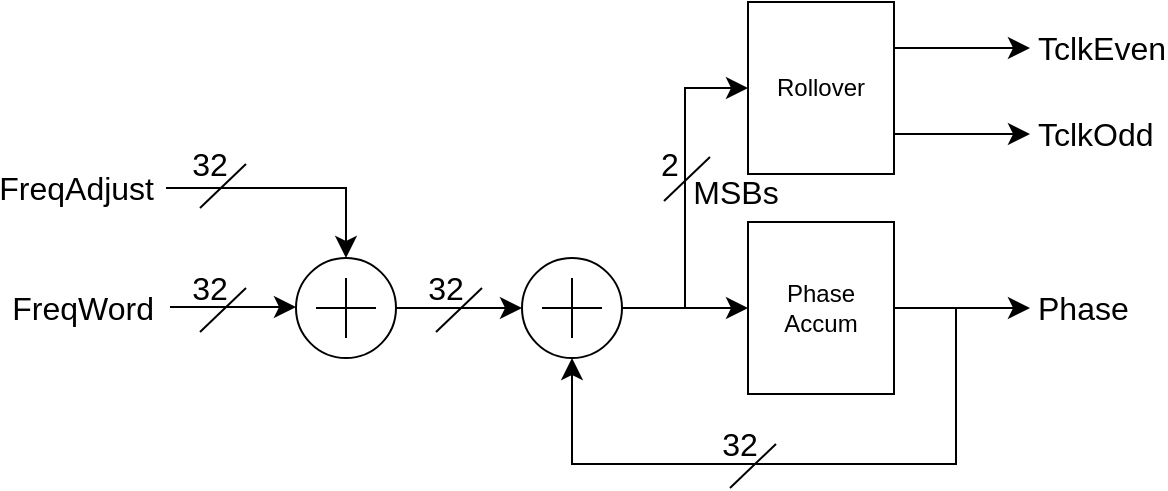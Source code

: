<mxfile version="24.2.5" type="device">
  <diagram name="Page-1" id="Tfi32AEJIZfwiZcTV52u">
    <mxGraphModel dx="1412" dy="1100" grid="0" gridSize="10" guides="1" tooltips="1" connect="1" arrows="1" fold="1" page="0" pageScale="1" pageWidth="850" pageHeight="1100" math="0" shadow="0">
      <root>
        <mxCell id="0" />
        <mxCell id="1" parent="0" />
        <mxCell id="6626HiY_741l3vjXgiHe-1" value="Phase&lt;div&gt;Accum&lt;/div&gt;" style="rounded=0;whiteSpace=wrap;html=1;" vertex="1" parent="1">
          <mxGeometry x="158" y="25" width="73" height="86" as="geometry" />
        </mxCell>
        <mxCell id="6626HiY_741l3vjXgiHe-2" value="" style="verticalLabelPosition=bottom;shadow=0;dashed=0;align=center;html=1;verticalAlign=top;shape=mxgraph.electrical.abstract.summation_point;" vertex="1" parent="1">
          <mxGeometry x="45" y="43" width="50" height="50" as="geometry" />
        </mxCell>
        <mxCell id="6626HiY_741l3vjXgiHe-3" value="" style="endArrow=classic;html=1;rounded=0;fontSize=12;startSize=8;endSize=8;curved=1;exitX=1;exitY=0.5;exitDx=0;exitDy=0;exitPerimeter=0;entryX=0;entryY=0.5;entryDx=0;entryDy=0;" edge="1" parent="1" source="6626HiY_741l3vjXgiHe-2" target="6626HiY_741l3vjXgiHe-1">
          <mxGeometry width="50" height="50" relative="1" as="geometry">
            <mxPoint x="175" y="225" as="sourcePoint" />
            <mxPoint x="225" y="175" as="targetPoint" />
          </mxGeometry>
        </mxCell>
        <mxCell id="6626HiY_741l3vjXgiHe-4" value="" style="endArrow=classic;html=1;rounded=0;fontSize=12;startSize=8;endSize=8;curved=1;exitX=1;exitY=0.5;exitDx=0;exitDy=0;" edge="1" parent="1" source="6626HiY_741l3vjXgiHe-1">
          <mxGeometry width="50" height="50" relative="1" as="geometry">
            <mxPoint x="175" y="225" as="sourcePoint" />
            <mxPoint x="299" y="68" as="targetPoint" />
          </mxGeometry>
        </mxCell>
        <mxCell id="6626HiY_741l3vjXgiHe-5" value="" style="verticalLabelPosition=bottom;shadow=0;dashed=0;align=center;html=1;verticalAlign=top;shape=mxgraph.electrical.abstract.summation_point;" vertex="1" parent="1">
          <mxGeometry x="-68" y="43" width="50" height="50" as="geometry" />
        </mxCell>
        <mxCell id="6626HiY_741l3vjXgiHe-6" value="" style="endArrow=classic;html=1;rounded=0;fontSize=12;startSize=8;endSize=8;curved=1;exitX=1;exitY=0.5;exitDx=0;exitDy=0;exitPerimeter=0;entryX=0;entryY=0.5;entryDx=0;entryDy=0;entryPerimeter=0;" edge="1" parent="1" source="6626HiY_741l3vjXgiHe-5" target="6626HiY_741l3vjXgiHe-2">
          <mxGeometry width="50" height="50" relative="1" as="geometry">
            <mxPoint x="175" y="225" as="sourcePoint" />
            <mxPoint x="225" y="175" as="targetPoint" />
          </mxGeometry>
        </mxCell>
        <mxCell id="6626HiY_741l3vjXgiHe-7" value="Rollover" style="rounded=0;whiteSpace=wrap;html=1;" vertex="1" parent="1">
          <mxGeometry x="158" y="-85" width="73" height="86" as="geometry" />
        </mxCell>
        <mxCell id="6626HiY_741l3vjXgiHe-8" value="" style="edgeStyle=elbowEdgeStyle;elbow=horizontal;endArrow=classic;html=1;curved=0;rounded=0;endSize=8;startSize=8;fontSize=12;entryX=0;entryY=0.5;entryDx=0;entryDy=0;exitX=1;exitY=0.5;exitDx=0;exitDy=0;exitPerimeter=0;" edge="1" parent="1" source="6626HiY_741l3vjXgiHe-2" target="6626HiY_741l3vjXgiHe-7">
          <mxGeometry width="50" height="50" relative="1" as="geometry">
            <mxPoint x="60" y="158" as="sourcePoint" />
            <mxPoint x="110" y="108" as="targetPoint" />
          </mxGeometry>
        </mxCell>
        <mxCell id="6626HiY_741l3vjXgiHe-11" value="" style="endArrow=classic;html=1;rounded=0;fontSize=12;startSize=8;endSize=8;curved=1;exitX=1;exitY=0.5;exitDx=0;exitDy=0;" edge="1" parent="1">
          <mxGeometry width="50" height="50" relative="1" as="geometry">
            <mxPoint x="231" y="-19" as="sourcePoint" />
            <mxPoint x="299" y="-19" as="targetPoint" />
          </mxGeometry>
        </mxCell>
        <mxCell id="6626HiY_741l3vjXgiHe-12" value="" style="endArrow=classic;html=1;rounded=0;fontSize=12;startSize=8;endSize=8;curved=1;exitX=1;exitY=0.5;exitDx=0;exitDy=0;" edge="1" parent="1">
          <mxGeometry width="50" height="50" relative="1" as="geometry">
            <mxPoint x="231" y="-62" as="sourcePoint" />
            <mxPoint x="299" y="-62" as="targetPoint" />
          </mxGeometry>
        </mxCell>
        <mxCell id="6626HiY_741l3vjXgiHe-13" value="Phase" style="text;strokeColor=none;fillColor=none;html=1;align=left;verticalAlign=middle;whiteSpace=wrap;rounded=0;fontSize=16;" vertex="1" parent="1">
          <mxGeometry x="301" y="53" width="60" height="30" as="geometry" />
        </mxCell>
        <mxCell id="6626HiY_741l3vjXgiHe-14" value="TclkEven" style="text;strokeColor=none;fillColor=none;html=1;align=left;verticalAlign=middle;whiteSpace=wrap;rounded=0;fontSize=16;" vertex="1" parent="1">
          <mxGeometry x="301" y="-77" width="60" height="30" as="geometry" />
        </mxCell>
        <mxCell id="6626HiY_741l3vjXgiHe-15" value="TclkOdd" style="text;strokeColor=none;fillColor=none;html=1;align=left;verticalAlign=middle;whiteSpace=wrap;rounded=0;fontSize=16;" vertex="1" parent="1">
          <mxGeometry x="301" y="-34" width="60" height="30" as="geometry" />
        </mxCell>
        <mxCell id="6626HiY_741l3vjXgiHe-17" value="" style="endArrow=classic;html=1;rounded=0;fontSize=12;startSize=8;endSize=8;curved=1;exitX=1;exitY=0.5;exitDx=0;exitDy=0;exitPerimeter=0;entryX=0;entryY=0.5;entryDx=0;entryDy=0;entryPerimeter=0;" edge="1" parent="1">
          <mxGeometry width="50" height="50" relative="1" as="geometry">
            <mxPoint x="-131" y="67.5" as="sourcePoint" />
            <mxPoint x="-68" y="67.5" as="targetPoint" />
          </mxGeometry>
        </mxCell>
        <mxCell id="6626HiY_741l3vjXgiHe-18" value="" style="edgeStyle=segmentEdgeStyle;endArrow=classic;html=1;curved=0;rounded=0;endSize=8;startSize=8;fontSize=12;entryX=0.5;entryY=0;entryDx=0;entryDy=0;entryPerimeter=0;" edge="1" parent="1" target="6626HiY_741l3vjXgiHe-5">
          <mxGeometry width="50" height="50" relative="1" as="geometry">
            <mxPoint x="-133" y="8" as="sourcePoint" />
            <mxPoint x="110" y="108" as="targetPoint" />
          </mxGeometry>
        </mxCell>
        <mxCell id="6626HiY_741l3vjXgiHe-19" value="" style="edgeStyle=elbowEdgeStyle;elbow=vertical;endArrow=classic;html=1;curved=0;rounded=0;endSize=8;startSize=8;fontSize=12;entryX=0.5;entryY=1;entryDx=0;entryDy=0;entryPerimeter=0;" edge="1" parent="1" target="6626HiY_741l3vjXgiHe-2">
          <mxGeometry width="50" height="50" relative="1" as="geometry">
            <mxPoint x="262" y="68" as="sourcePoint" />
            <mxPoint x="110" y="108" as="targetPoint" />
            <Array as="points">
              <mxPoint x="161" y="146" />
            </Array>
          </mxGeometry>
        </mxCell>
        <mxCell id="6626HiY_741l3vjXgiHe-20" value="FreqWord" style="text;strokeColor=none;fillColor=none;html=1;align=right;verticalAlign=middle;whiteSpace=wrap;rounded=0;fontSize=16;" vertex="1" parent="1">
          <mxGeometry x="-197" y="53" width="60" height="30" as="geometry" />
        </mxCell>
        <mxCell id="6626HiY_741l3vjXgiHe-21" value="FreqAdjust" style="text;strokeColor=none;fillColor=none;html=1;align=right;verticalAlign=middle;whiteSpace=wrap;rounded=0;fontSize=16;" vertex="1" parent="1">
          <mxGeometry x="-197" y="-7" width="60" height="30" as="geometry" />
        </mxCell>
        <mxCell id="6626HiY_741l3vjXgiHe-22" value="" style="endArrow=none;html=1;rounded=0;fontSize=12;startSize=8;endSize=8;curved=1;" edge="1" parent="1">
          <mxGeometry width="50" height="50" relative="1" as="geometry">
            <mxPoint x="-116" y="18" as="sourcePoint" />
            <mxPoint x="-93" y="-4" as="targetPoint" />
          </mxGeometry>
        </mxCell>
        <mxCell id="6626HiY_741l3vjXgiHe-23" value="32" style="text;strokeColor=none;fillColor=none;html=1;align=center;verticalAlign=middle;whiteSpace=wrap;rounded=0;fontSize=16;" vertex="1" parent="1">
          <mxGeometry x="-141" y="-19" width="60" height="30" as="geometry" />
        </mxCell>
        <mxCell id="6626HiY_741l3vjXgiHe-24" value="" style="endArrow=none;html=1;rounded=0;fontSize=12;startSize=8;endSize=8;curved=1;" edge="1" parent="1">
          <mxGeometry width="50" height="50" relative="1" as="geometry">
            <mxPoint x="-116" y="80" as="sourcePoint" />
            <mxPoint x="-93" y="58" as="targetPoint" />
          </mxGeometry>
        </mxCell>
        <mxCell id="6626HiY_741l3vjXgiHe-25" value="32" style="text;strokeColor=none;fillColor=none;html=1;align=center;verticalAlign=middle;whiteSpace=wrap;rounded=0;fontSize=16;" vertex="1" parent="1">
          <mxGeometry x="-141" y="43" width="60" height="30" as="geometry" />
        </mxCell>
        <mxCell id="6626HiY_741l3vjXgiHe-26" value="" style="endArrow=none;html=1;rounded=0;fontSize=12;startSize=8;endSize=8;curved=1;" edge="1" parent="1">
          <mxGeometry width="50" height="50" relative="1" as="geometry">
            <mxPoint x="2" y="80" as="sourcePoint" />
            <mxPoint x="25" y="58" as="targetPoint" />
          </mxGeometry>
        </mxCell>
        <mxCell id="6626HiY_741l3vjXgiHe-27" value="32" style="text;strokeColor=none;fillColor=none;html=1;align=center;verticalAlign=middle;whiteSpace=wrap;rounded=0;fontSize=16;" vertex="1" parent="1">
          <mxGeometry x="-23" y="43" width="60" height="30" as="geometry" />
        </mxCell>
        <mxCell id="6626HiY_741l3vjXgiHe-28" value="" style="endArrow=none;html=1;rounded=0;fontSize=12;startSize=8;endSize=8;curved=1;" edge="1" parent="1">
          <mxGeometry width="50" height="50" relative="1" as="geometry">
            <mxPoint x="149" y="158" as="sourcePoint" />
            <mxPoint x="172" y="136" as="targetPoint" />
          </mxGeometry>
        </mxCell>
        <mxCell id="6626HiY_741l3vjXgiHe-29" value="32" style="text;strokeColor=none;fillColor=none;html=1;align=center;verticalAlign=middle;whiteSpace=wrap;rounded=0;fontSize=16;" vertex="1" parent="1">
          <mxGeometry x="124" y="121" width="60" height="30" as="geometry" />
        </mxCell>
        <mxCell id="6626HiY_741l3vjXgiHe-30" value="" style="endArrow=none;html=1;rounded=0;fontSize=12;startSize=8;endSize=8;curved=1;" edge="1" parent="1">
          <mxGeometry width="50" height="50" relative="1" as="geometry">
            <mxPoint x="116" y="14.5" as="sourcePoint" />
            <mxPoint x="139" y="-7.5" as="targetPoint" />
          </mxGeometry>
        </mxCell>
        <mxCell id="6626HiY_741l3vjXgiHe-31" value="2" style="text;strokeColor=none;fillColor=none;html=1;align=center;verticalAlign=middle;whiteSpace=wrap;rounded=0;fontSize=16;" vertex="1" parent="1">
          <mxGeometry x="89" y="-19" width="60" height="30" as="geometry" />
        </mxCell>
        <mxCell id="6626HiY_741l3vjXgiHe-34" value="MSBs" style="text;strokeColor=none;fillColor=none;html=1;align=center;verticalAlign=middle;whiteSpace=wrap;rounded=0;fontSize=16;" vertex="1" parent="1">
          <mxGeometry x="122" y="-5" width="60" height="30" as="geometry" />
        </mxCell>
      </root>
    </mxGraphModel>
  </diagram>
</mxfile>
